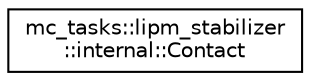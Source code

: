 digraph "Graphical Class Hierarchy"
{
 // INTERACTIVE_SVG=YES
 // LATEX_PDF_SIZE
  edge [fontname="Helvetica",fontsize="10",labelfontname="Helvetica",labelfontsize="10"];
  node [fontname="Helvetica",fontsize="10",shape=record];
  rankdir="LR";
  Node0 [label="mc_tasks::lipm_stabilizer\l::internal::Contact",height=0.2,width=0.4,color="black", fillcolor="white", style="filled",URL="$structmc__tasks_1_1lipm__stabilizer_1_1internal_1_1Contact.html",tooltip="This class wraps information about contact surfaces used by the stabilizer."];
}
